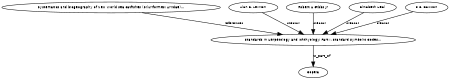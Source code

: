 digraph G {
size="3,3";
node [fontsize=7, fontname="Helvetica"];
edge [fontsize=7, fontname="Helvetica"];
node0 [label="Standards in Herpetology and Ichthyology: Part I. Standard Symbolic Codes...", width=0.27433100247,height=0.27433100247];
node1 [label="Systematics and biogeography of New World sea catfishes (Siluriformes: Ariidae)...", width=0.27433100247,height=0.27433100247];
node2 [label="Alan E. Leviton", width=0.27433100247,height=0.27433100247];
node3 [label="Robert H Gibbs Jr", width=0.27433100247,height=0.27433100247];
node4 [label="Elizabeth Heal", width=0.27433100247,height=0.27433100247];
node5 [label="C E. Dawson", width=0.27433100247,height=0.27433100247];
node6 [label="Copeia", width=0.27433100247,height=0.27433100247];
node1 -> node0 [label="references"];
node2 -> node0 [label="creator"];
node3 -> node0 [label="creator"];
node4 -> node0 [label="creator"];
node5 -> node0 [label="creator"];
node0 -> node6 [label="is_part_of"];
}

